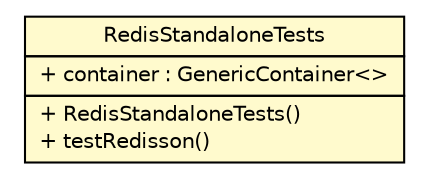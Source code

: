 #!/usr/local/bin/dot
#
# Class diagram 
# Generated by UMLGraph version R5_6-24-gf6e263 (http://www.umlgraph.org/)
#

digraph G {
	edge [fontname="Helvetica",fontsize=10,labelfontname="Helvetica",labelfontsize=10];
	node [fontname="Helvetica",fontsize=10,shape=plaintext];
	nodesep=0.25;
	ranksep=0.5;
	// top.infra.cloudready.test.RedisStandaloneTests
	c9 [label=<<table title="top.infra.cloudready.test.RedisStandaloneTests" border="0" cellborder="1" cellspacing="0" cellpadding="2" port="p" bgcolor="lemonChiffon" href="./RedisStandaloneTests.html">
		<tr><td><table border="0" cellspacing="0" cellpadding="1">
<tr><td align="center" balign="center"> RedisStandaloneTests </td></tr>
		</table></td></tr>
		<tr><td><table border="0" cellspacing="0" cellpadding="1">
<tr><td align="left" balign="left"> + container : GenericContainer&lt;&gt; </td></tr>
		</table></td></tr>
		<tr><td><table border="0" cellspacing="0" cellpadding="1">
<tr><td align="left" balign="left"> + RedisStandaloneTests() </td></tr>
<tr><td align="left" balign="left"> + testRedisson() </td></tr>
		</table></td></tr>
		</table>>, URL="./RedisStandaloneTests.html", fontname="Helvetica", fontcolor="black", fontsize=10.0];
}

